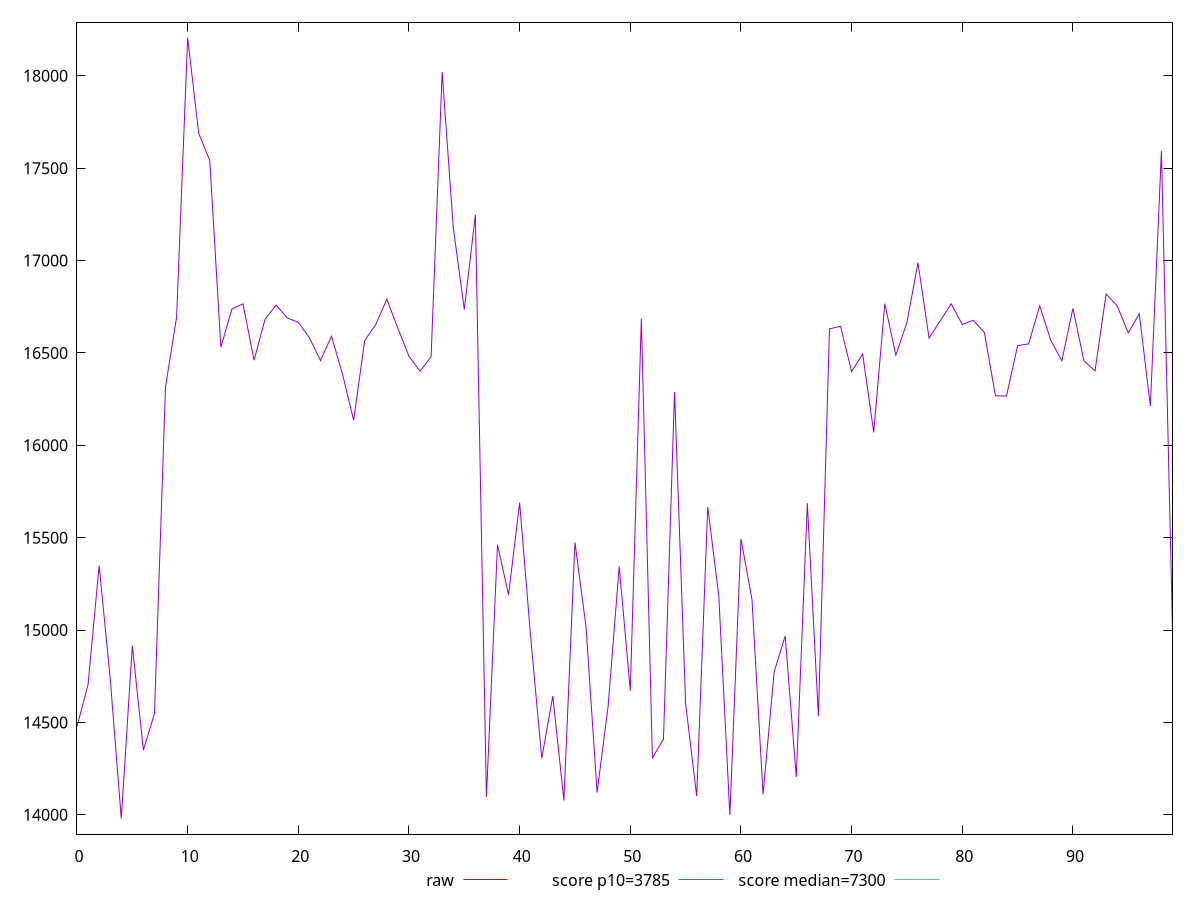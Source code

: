 reset

$raw <<EOF
0 14478.140499999998
1 14704.987
2 15349.516
3 14738.429999999997
4 13980.091999999997
5 14914.964000000004
6 14350.778000000002
7 14547.936000000002
8 16316.4955
9 16693.582000000002
10 18205.022999999997
11 17688.538
12 17541.066
13 16531.498
14 16737.636000000006
15 16765.6545
16 16460.651
17 16683.046000000002
18 16759.005999999998
19 16689.148
20 16666.104500000005
21 16582.310999999998
22 16458.6635
23 16590.336000000007
24 16383.729000000003
25 16135.722
26 16567.302
27 16654.042999999998
28 16790.9665
29 16632.837499999998
30 16481.782000000007
31 16400.86
32 16479.992
33 18019.978000000003
34 17180.230500000005
35 16735.847999999998
36 17247.1515
37 14097.180499999999
38 15461.878499999995
39 15190.5695
40 15689.134499999996
41 14960.7255
42 14305.896000000004
43 14642.845
44 14077.328000000003
45 15474.411
46 15018.290999999997
47 14121.325
48 14588.960000000003
49 15344.293999999998
50 14671.98
51 16684.549499999997
52 14307.909999999996
53 14410.0485
54 16288.990000000002
55 14601.9565
56 14101.7615
57 15666.725
58 15184.114
59 13998.839
60 15494.042000000001
61 15164.864000000001
62 14110.411
63 14773.91
64 14968.179499999998
65 14205.209000000003
66 15686.085000000001
67 14533.878999999999
68 16630.581500000004
69 16644.352500000005
70 16398.814
71 16494.590999999997
72 16069.855499999998
73 16766.7245
74 16488.109
75 16664.567499999997
76 16988.043
77 16580.444
78 16672.814
79 16765.703500000003
80 16654.413500000002
81 16676.743
82 16609.932000000004
83 16267.849000000002
84 16266.894
85 16539.203
86 16549.116
87 16754.9045
88 16568.968
89 16457.096
90 16741.135000000002
91 16457.055999999997
92 16403.047499999997
93 16818.5725
94 16755.278
95 16608.716
96 16711.5435
97 16212.862999999998
98 17592.617
99 15003.842000000004
EOF

set key outside below
set xrange [0:99]
set yrange [13895.593379999997:18289.521619999996]
set trange [13895.593379999997:18289.521619999996]
set terminal svg size 640, 500 enhanced background rgb 'white'
set output "reprap/interactive/samples/pages+cached/raw/values.svg"

plot $raw title "raw" with line, \
     3785 title "score p10=3785", \
     7300 title "score median=7300"

reset
